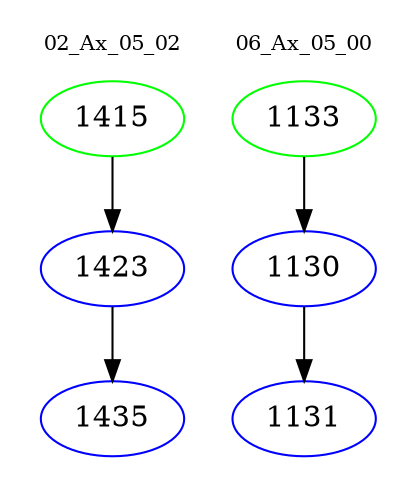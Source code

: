 digraph{
subgraph cluster_0 {
color = white
label = "02_Ax_05_02";
fontsize=10;
T0_1415 [label="1415", color="green"]
T0_1415 -> T0_1423 [color="black"]
T0_1423 [label="1423", color="blue"]
T0_1423 -> T0_1435 [color="black"]
T0_1435 [label="1435", color="blue"]
}
subgraph cluster_1 {
color = white
label = "06_Ax_05_00";
fontsize=10;
T1_1133 [label="1133", color="green"]
T1_1133 -> T1_1130 [color="black"]
T1_1130 [label="1130", color="blue"]
T1_1130 -> T1_1131 [color="black"]
T1_1131 [label="1131", color="blue"]
}
}
